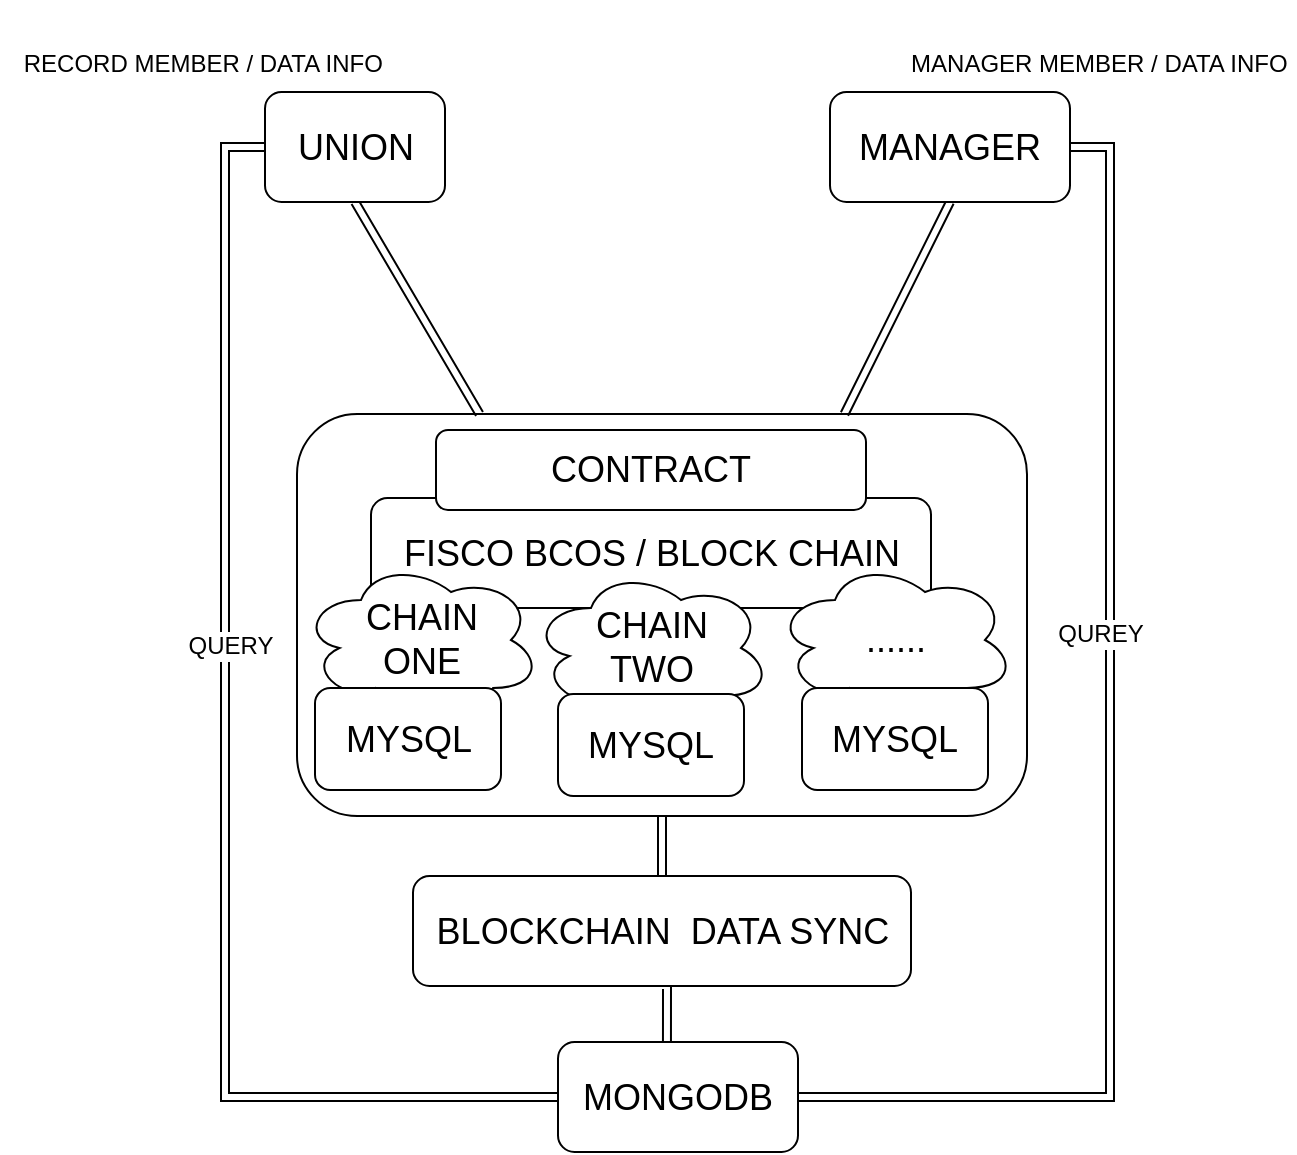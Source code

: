 <mxfile version="20.2.2" type="github">
  <diagram id="sQ8gZAw8HPURaXDMUwbw" name="第 1 页">
    <mxGraphModel dx="946" dy="646" grid="1" gridSize="10" guides="1" tooltips="1" connect="1" arrows="1" fold="1" page="1" pageScale="1" pageWidth="2339" pageHeight="3300" math="0" shadow="0">
      <root>
        <mxCell id="0" />
        <mxCell id="1" parent="0" />
        <mxCell id="ajTFTd8wIDOydT1wx_mr-1" style="edgeStyle=orthogonalEdgeStyle;shape=link;rounded=0;orthogonalLoop=1;jettySize=auto;html=1;exitX=0.5;exitY=1;exitDx=0;exitDy=0;entryX=0.5;entryY=0;entryDx=0;entryDy=0;fontSize=12;" edge="1" parent="1" source="ajTFTd8wIDOydT1wx_mr-2" target="ajTFTd8wIDOydT1wx_mr-23">
          <mxGeometry relative="1" as="geometry" />
        </mxCell>
        <mxCell id="ajTFTd8wIDOydT1wx_mr-2" value="" style="rounded=1;whiteSpace=wrap;html=1;fontSize=12;" vertex="1" parent="1">
          <mxGeometry x="378.5" y="297" width="365" height="201" as="geometry" />
        </mxCell>
        <mxCell id="ajTFTd8wIDOydT1wx_mr-3" style="shape=link;rounded=0;orthogonalLoop=1;jettySize=auto;html=1;exitX=0.5;exitY=1;exitDx=0;exitDy=0;entryX=0.25;entryY=0;entryDx=0;entryDy=0;fontSize=12;" edge="1" parent="1" source="ajTFTd8wIDOydT1wx_mr-6" target="ajTFTd8wIDOydT1wx_mr-2">
          <mxGeometry relative="1" as="geometry" />
        </mxCell>
        <mxCell id="ajTFTd8wIDOydT1wx_mr-4" style="edgeStyle=orthogonalEdgeStyle;shape=link;rounded=0;orthogonalLoop=1;jettySize=auto;html=1;exitX=0;exitY=0.5;exitDx=0;exitDy=0;entryX=0;entryY=0.5;entryDx=0;entryDy=0;fontSize=12;" edge="1" parent="1" source="ajTFTd8wIDOydT1wx_mr-6" target="ajTFTd8wIDOydT1wx_mr-19">
          <mxGeometry relative="1" as="geometry" />
        </mxCell>
        <mxCell id="ajTFTd8wIDOydT1wx_mr-5" value="QUERY" style="edgeLabel;html=1;align=center;verticalAlign=middle;resizable=0;points=[];fontSize=12;" connectable="0" vertex="1" parent="ajTFTd8wIDOydT1wx_mr-4">
          <mxGeometry x="-0.187" y="2" relative="1" as="geometry">
            <mxPoint as="offset" />
          </mxGeometry>
        </mxCell>
        <mxCell id="ajTFTd8wIDOydT1wx_mr-6" value="&lt;font style=&quot;font-size: 18px;&quot;&gt;UNION&lt;/font&gt;" style="rounded=1;whiteSpace=wrap;html=1;" vertex="1" parent="1">
          <mxGeometry x="362.5" y="136" width="90" height="55" as="geometry" />
        </mxCell>
        <mxCell id="ajTFTd8wIDOydT1wx_mr-7" style="edgeStyle=none;shape=link;rounded=0;orthogonalLoop=1;jettySize=auto;html=1;exitX=0.5;exitY=1;exitDx=0;exitDy=0;entryX=0.75;entryY=0;entryDx=0;entryDy=0;fontSize=12;" edge="1" parent="1" source="ajTFTd8wIDOydT1wx_mr-10" target="ajTFTd8wIDOydT1wx_mr-2">
          <mxGeometry relative="1" as="geometry" />
        </mxCell>
        <mxCell id="ajTFTd8wIDOydT1wx_mr-8" style="edgeStyle=orthogonalEdgeStyle;shape=link;rounded=0;orthogonalLoop=1;jettySize=auto;html=1;exitX=1;exitY=0.5;exitDx=0;exitDy=0;entryX=1;entryY=0.5;entryDx=0;entryDy=0;fontSize=12;" edge="1" parent="1" source="ajTFTd8wIDOydT1wx_mr-10" target="ajTFTd8wIDOydT1wx_mr-19">
          <mxGeometry relative="1" as="geometry" />
        </mxCell>
        <mxCell id="ajTFTd8wIDOydT1wx_mr-9" value="QUREY" style="edgeLabel;html=1;align=center;verticalAlign=middle;resizable=0;points=[];fontSize=12;" connectable="0" vertex="1" parent="ajTFTd8wIDOydT1wx_mr-8">
          <mxGeometry x="-0.19" y="-5" relative="1" as="geometry">
            <mxPoint as="offset" />
          </mxGeometry>
        </mxCell>
        <mxCell id="ajTFTd8wIDOydT1wx_mr-10" value="&lt;font style=&quot;font-size: 18px;&quot;&gt;MANAGER&lt;/font&gt;" style="rounded=1;whiteSpace=wrap;html=1;" vertex="1" parent="1">
          <mxGeometry x="645" y="136" width="120" height="55" as="geometry" />
        </mxCell>
        <mxCell id="ajTFTd8wIDOydT1wx_mr-11" value="&lt;font style=&quot;font-size: 18px;&quot;&gt;FISCO BCOS / BLOCK CHAIN&lt;/font&gt;" style="rounded=1;whiteSpace=wrap;html=1;" vertex="1" parent="1">
          <mxGeometry x="415.5" y="339" width="280" height="55" as="geometry" />
        </mxCell>
        <mxCell id="ajTFTd8wIDOydT1wx_mr-12" value="CHAIN&lt;br&gt;ONE" style="ellipse;shape=cloud;whiteSpace=wrap;html=1;fontSize=18;" vertex="1" parent="1">
          <mxGeometry x="380.5" y="370" width="120" height="80" as="geometry" />
        </mxCell>
        <mxCell id="ajTFTd8wIDOydT1wx_mr-13" value="CHAIN&lt;br&gt;TWO" style="ellipse;shape=cloud;whiteSpace=wrap;html=1;fontSize=18;" vertex="1" parent="1">
          <mxGeometry x="495.5" y="374" width="120" height="80" as="geometry" />
        </mxCell>
        <mxCell id="ajTFTd8wIDOydT1wx_mr-14" value="......" style="ellipse;shape=cloud;whiteSpace=wrap;html=1;fontSize=18;" vertex="1" parent="1">
          <mxGeometry x="617.5" y="370" width="120" height="80" as="geometry" />
        </mxCell>
        <mxCell id="ajTFTd8wIDOydT1wx_mr-15" value="CONTRACT" style="rounded=1;whiteSpace=wrap;html=1;fontSize=18;" vertex="1" parent="1">
          <mxGeometry x="448" y="305" width="215" height="40" as="geometry" />
        </mxCell>
        <mxCell id="ajTFTd8wIDOydT1wx_mr-16" value="&lt;font style=&quot;font-size: 12px;&quot;&gt;&amp;nbsp;RECORD MEMBER / DATA INFO&lt;/font&gt;" style="text;html=1;strokeColor=none;fillColor=none;align=center;verticalAlign=middle;whiteSpace=wrap;rounded=0;fontSize=18;" vertex="1" parent="1">
          <mxGeometry x="230" y="90" width="200" height="60" as="geometry" />
        </mxCell>
        <mxCell id="ajTFTd8wIDOydT1wx_mr-17" value="&lt;font style=&quot;font-size: 12px;&quot;&gt;&amp;nbsp;MANAGER MEMBER / DATA INFO&lt;/font&gt;" style="text;html=1;strokeColor=none;fillColor=none;align=center;verticalAlign=middle;whiteSpace=wrap;rounded=0;fontSize=18;" vertex="1" parent="1">
          <mxGeometry x="677.5" y="90" width="200" height="60" as="geometry" />
        </mxCell>
        <mxCell id="ajTFTd8wIDOydT1wx_mr-18" value="&lt;font style=&quot;font-size: 18px;&quot;&gt;MYSQL&lt;br&gt;&lt;/font&gt;" style="rounded=1;whiteSpace=wrap;html=1;" vertex="1" parent="1">
          <mxGeometry x="387.5" y="434" width="93" height="51" as="geometry" />
        </mxCell>
        <mxCell id="ajTFTd8wIDOydT1wx_mr-19" value="&lt;font style=&quot;font-size: 18px;&quot;&gt;MONGODB&lt;br&gt;&lt;/font&gt;" style="rounded=1;whiteSpace=wrap;html=1;" vertex="1" parent="1">
          <mxGeometry x="509" y="611" width="120" height="55" as="geometry" />
        </mxCell>
        <mxCell id="ajTFTd8wIDOydT1wx_mr-20" value="&lt;font style=&quot;font-size: 18px;&quot;&gt;MYSQL&lt;br&gt;&lt;/font&gt;" style="rounded=1;whiteSpace=wrap;html=1;" vertex="1" parent="1">
          <mxGeometry x="509" y="437" width="93" height="51" as="geometry" />
        </mxCell>
        <mxCell id="ajTFTd8wIDOydT1wx_mr-21" value="&lt;font style=&quot;font-size: 18px;&quot;&gt;MYSQL&lt;br&gt;&lt;/font&gt;" style="rounded=1;whiteSpace=wrap;html=1;" vertex="1" parent="1">
          <mxGeometry x="631" y="434" width="93" height="51" as="geometry" />
        </mxCell>
        <mxCell id="ajTFTd8wIDOydT1wx_mr-22" style="edgeStyle=orthogonalEdgeStyle;shape=link;rounded=0;orthogonalLoop=1;jettySize=auto;html=1;exitX=0.5;exitY=1;exitDx=0;exitDy=0;entryX=0.454;entryY=0.009;entryDx=0;entryDy=0;entryPerimeter=0;fontSize=12;" edge="1" parent="1" source="ajTFTd8wIDOydT1wx_mr-23" target="ajTFTd8wIDOydT1wx_mr-19">
          <mxGeometry relative="1" as="geometry" />
        </mxCell>
        <mxCell id="ajTFTd8wIDOydT1wx_mr-23" value="&lt;font style=&quot;font-size: 18px;&quot;&gt;BLOCKCHAIN&amp;nbsp; DATA SYNC&lt;br&gt;&lt;/font&gt;" style="rounded=1;whiteSpace=wrap;html=1;" vertex="1" parent="1">
          <mxGeometry x="436.5" y="528" width="249" height="55" as="geometry" />
        </mxCell>
      </root>
    </mxGraphModel>
  </diagram>
</mxfile>

